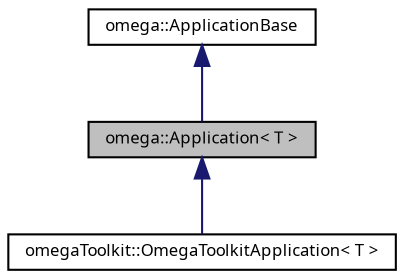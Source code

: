 digraph G
{
  bgcolor="transparent";
  edge [fontname="FreeSans.ttf",fontsize="8",labelfontname="FreeSans.ttf",labelfontsize="8"];
  node [fontname="FreeSans.ttf",fontsize="8",shape=record];
  Node1 [label="omega::Application\< T \>",height=0.2,width=0.4,color="black", fillcolor="grey75", style="filled" fontcolor="black"];
  Node2 -> Node1 [dir=back,color="midnightblue",fontsize="8",style="solid",fontname="FreeSans.ttf"];
  Node2 [label="omega::ApplicationBase",height=0.2,width=0.4,color="black",URL="$classomega_1_1_application_base.html"];
  Node1 -> Node3 [dir=back,color="midnightblue",fontsize="8",style="solid",fontname="FreeSans.ttf"];
  Node3 [label="omegaToolkit::OmegaToolkitApplication\< T \>",height=0.2,width=0.4,color="black",URL="$classomega_toolkit_1_1_omega_toolkit_application.html",tooltip="A convenience application class to create omegaToolkit applications."];
}

